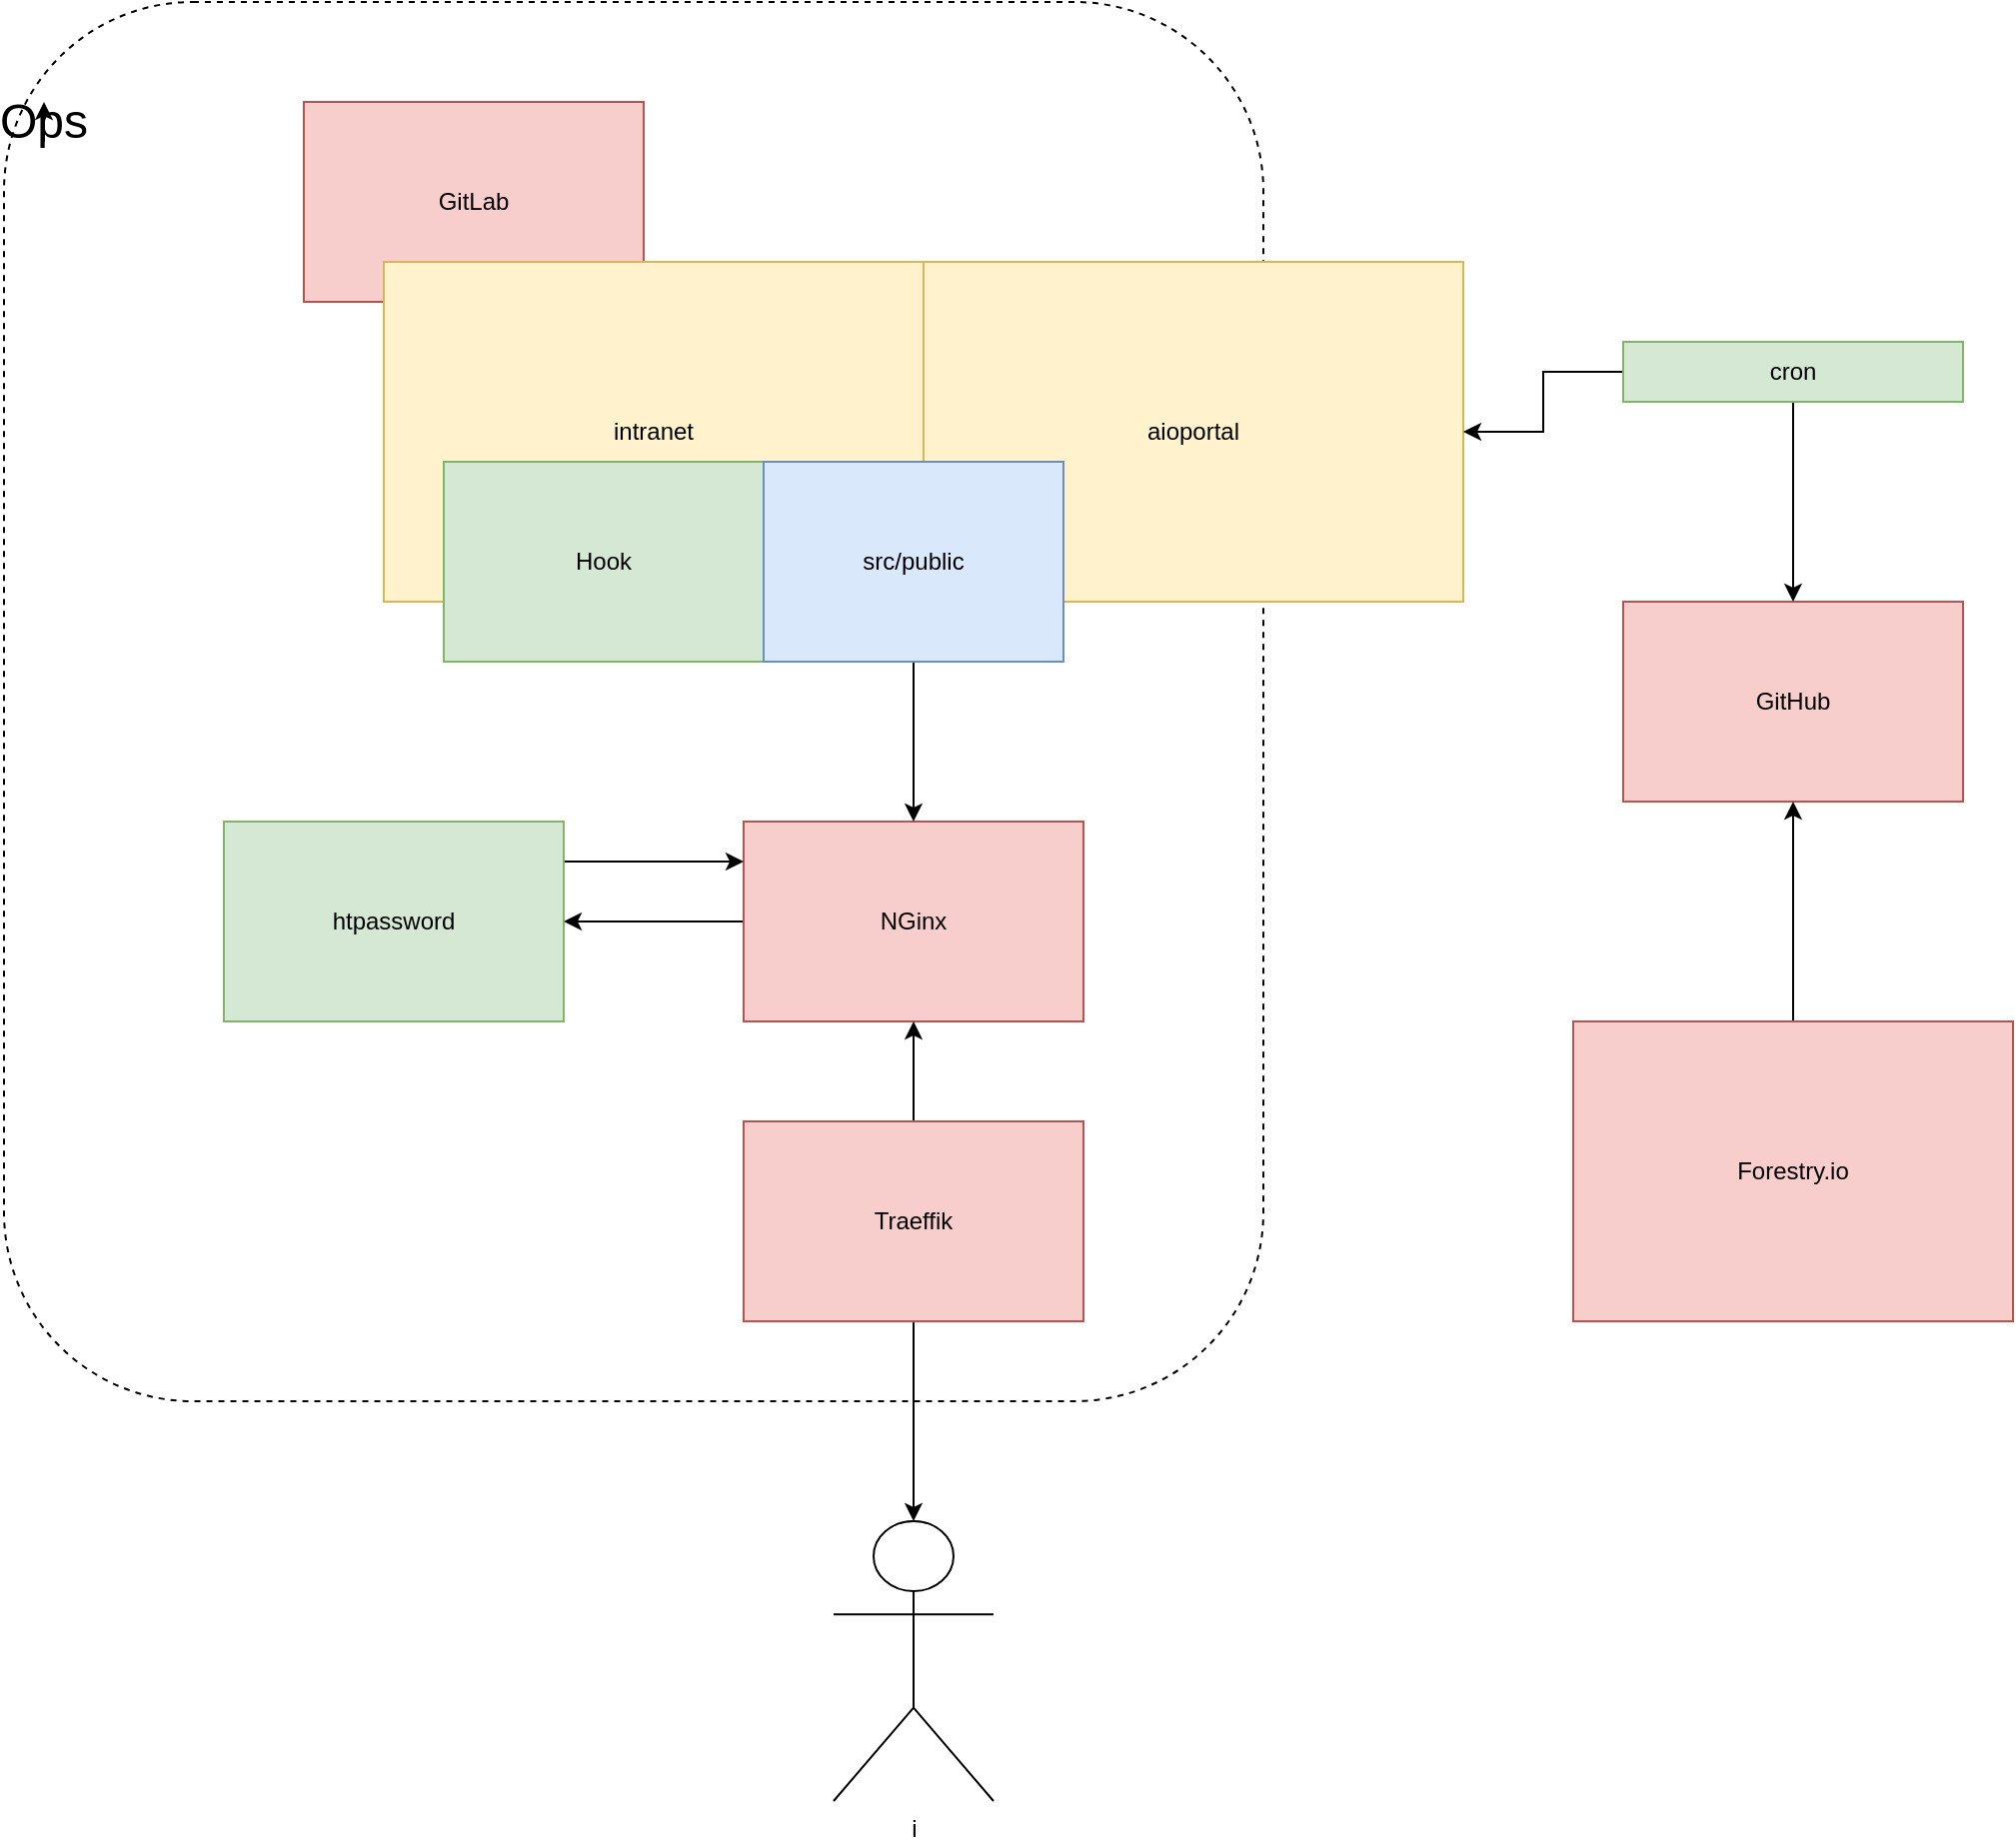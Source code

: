 <mxfile version="12.9.12" type="device"><diagram id="kFI83m1UgiJo3l-X5P93" name="Page-1"><mxGraphModel dx="2518" dy="901" grid="1" gridSize="10" guides="1" tooltips="1" connect="1" arrows="1" fold="1" page="0" pageScale="1" pageWidth="827" pageHeight="1169" math="0" shadow="0"><root><mxCell id="0"/><mxCell id="1" parent="0"/><mxCell id="tLuA8GKPVR6Nv5WRZFCS-28" value="" style="rounded=1;whiteSpace=wrap;html=1;dashed=1;gradientColor=none;" vertex="1" parent="1"><mxGeometry x="-590" y="310" width="630" height="700" as="geometry"/></mxCell><mxCell id="tLuA8GKPVR6Nv5WRZFCS-1" value="GitHub" style="rounded=0;whiteSpace=wrap;html=1;fillColor=#f8cecc;strokeColor=#b85450;" vertex="1" parent="1"><mxGeometry x="220" y="610" width="170" height="100" as="geometry"/></mxCell><mxCell id="tLuA8GKPVR6Nv5WRZFCS-35" style="edgeStyle=orthogonalEdgeStyle;rounded=0;orthogonalLoop=1;jettySize=auto;html=1;entryX=0.5;entryY=1;entryDx=0;entryDy=0;" edge="1" parent="1" source="tLuA8GKPVR6Nv5WRZFCS-2" target="tLuA8GKPVR6Nv5WRZFCS-1"><mxGeometry relative="1" as="geometry"/></mxCell><mxCell id="tLuA8GKPVR6Nv5WRZFCS-2" value="&lt;div&gt;Forestry.io&lt;/div&gt;" style="rounded=0;whiteSpace=wrap;html=1;fillColor=#f8cecc;strokeColor=#b85450;" vertex="1" parent="1"><mxGeometry x="195" y="820" width="220" height="150" as="geometry"/></mxCell><mxCell id="tLuA8GKPVR6Nv5WRZFCS-34" style="edgeStyle=orthogonalEdgeStyle;rounded=0;orthogonalLoop=1;jettySize=auto;html=1;entryX=1;entryY=0.5;entryDx=0;entryDy=0;" edge="1" parent="1" source="tLuA8GKPVR6Nv5WRZFCS-3" target="tLuA8GKPVR6Nv5WRZFCS-6"><mxGeometry relative="1" as="geometry"><Array as="points"><mxPoint x="-260" y="770"/><mxPoint x="-260" y="770"/></Array></mxGeometry></mxCell><mxCell id="tLuA8GKPVR6Nv5WRZFCS-3" value="NGinx" style="rounded=0;whiteSpace=wrap;html=1;fillColor=#f8cecc;strokeColor=#b85450;" vertex="1" parent="1"><mxGeometry x="-220" y="720" width="170" height="100" as="geometry"/></mxCell><mxCell id="tLuA8GKPVR6Nv5WRZFCS-24" style="edgeStyle=orthogonalEdgeStyle;rounded=0;orthogonalLoop=1;jettySize=auto;html=1;" edge="1" parent="1" source="tLuA8GKPVR6Nv5WRZFCS-4" target="tLuA8GKPVR6Nv5WRZFCS-19"><mxGeometry relative="1" as="geometry"/></mxCell><mxCell id="tLuA8GKPVR6Nv5WRZFCS-40" style="edgeStyle=orthogonalEdgeStyle;rounded=0;orthogonalLoop=1;jettySize=auto;html=1;entryX=0.5;entryY=1;entryDx=0;entryDy=0;fontSize=24;" edge="1" parent="1" source="tLuA8GKPVR6Nv5WRZFCS-4" target="tLuA8GKPVR6Nv5WRZFCS-3"><mxGeometry relative="1" as="geometry"/></mxCell><mxCell id="tLuA8GKPVR6Nv5WRZFCS-4" value="Traeffik" style="rounded=0;whiteSpace=wrap;html=1;fillColor=#f8cecc;strokeColor=#b85450;" vertex="1" parent="1"><mxGeometry x="-220" y="870" width="170" height="100" as="geometry"/></mxCell><mxCell id="tLuA8GKPVR6Nv5WRZFCS-33" style="edgeStyle=orthogonalEdgeStyle;rounded=0;orthogonalLoop=1;jettySize=auto;html=1;" edge="1" parent="1" source="tLuA8GKPVR6Nv5WRZFCS-6" target="tLuA8GKPVR6Nv5WRZFCS-3"><mxGeometry relative="1" as="geometry"><Array as="points"><mxPoint x="-260" y="740"/><mxPoint x="-260" y="740"/></Array></mxGeometry></mxCell><mxCell id="tLuA8GKPVR6Nv5WRZFCS-6" value="htpassword" style="rounded=0;whiteSpace=wrap;html=1;fillColor=#d5e8d4;strokeColor=#82b366;" vertex="1" parent="1"><mxGeometry x="-480" y="720" width="170" height="100" as="geometry"/></mxCell><mxCell id="tLuA8GKPVR6Nv5WRZFCS-9" value="GitLab" style="rounded=0;whiteSpace=wrap;html=1;fillColor=#f8cecc;strokeColor=#b85450;" vertex="1" parent="1"><mxGeometry x="-440" y="360" width="170" height="100" as="geometry"/></mxCell><mxCell id="tLuA8GKPVR6Nv5WRZFCS-11" value="aioportal" style="rounded=0;whiteSpace=wrap;html=1;fillColor=#fff2cc;strokeColor=#d6b656;" vertex="1" parent="1"><mxGeometry x="-130" y="440" width="270" height="170" as="geometry"/></mxCell><mxCell id="tLuA8GKPVR6Nv5WRZFCS-14" value="intranet" style="rounded=0;whiteSpace=wrap;html=1;fillColor=#fff2cc;strokeColor=#d6b656;" vertex="1" parent="1"><mxGeometry x="-400" y="440" width="270" height="170" as="geometry"/></mxCell><mxCell id="tLuA8GKPVR6Nv5WRZFCS-36" style="edgeStyle=orthogonalEdgeStyle;rounded=0;orthogonalLoop=1;jettySize=auto;html=1;" edge="1" parent="1" source="tLuA8GKPVR6Nv5WRZFCS-15" target="tLuA8GKPVR6Nv5WRZFCS-11"><mxGeometry relative="1" as="geometry"/></mxCell><mxCell id="tLuA8GKPVR6Nv5WRZFCS-37" style="edgeStyle=orthogonalEdgeStyle;rounded=0;orthogonalLoop=1;jettySize=auto;html=1;entryX=0.5;entryY=0;entryDx=0;entryDy=0;" edge="1" parent="1" source="tLuA8GKPVR6Nv5WRZFCS-15" target="tLuA8GKPVR6Nv5WRZFCS-1"><mxGeometry relative="1" as="geometry"/></mxCell><mxCell id="tLuA8GKPVR6Nv5WRZFCS-15" value="&lt;div&gt;cron&lt;/div&gt;" style="rounded=0;whiteSpace=wrap;html=1;fillColor=#d5e8d4;strokeColor=#82b366;" vertex="1" parent="1"><mxGeometry x="220" y="480" width="170" height="30" as="geometry"/></mxCell><mxCell id="tLuA8GKPVR6Nv5WRZFCS-16" value="Hook" style="rounded=0;whiteSpace=wrap;html=1;fillColor=#d5e8d4;strokeColor=#82b366;" vertex="1" parent="1"><mxGeometry x="-370" y="540" width="160" height="100" as="geometry"/></mxCell><mxCell id="tLuA8GKPVR6Nv5WRZFCS-19" value="i" style="shape=umlActor;verticalLabelPosition=bottom;labelBackgroundColor=#ffffff;verticalAlign=top;html=1;outlineConnect=0;" vertex="1" parent="1"><mxGeometry x="-175" y="1070" width="80" height="140" as="geometry"/></mxCell><mxCell id="tLuA8GKPVR6Nv5WRZFCS-32" style="edgeStyle=orthogonalEdgeStyle;rounded=0;orthogonalLoop=1;jettySize=auto;html=1;entryX=0.5;entryY=0;entryDx=0;entryDy=0;" edge="1" parent="1" source="tLuA8GKPVR6Nv5WRZFCS-31" target="tLuA8GKPVR6Nv5WRZFCS-3"><mxGeometry relative="1" as="geometry"/></mxCell><mxCell id="tLuA8GKPVR6Nv5WRZFCS-31" value="src/public" style="rounded=0;whiteSpace=wrap;html=1;fillColor=#dae8fc;strokeColor=#6c8ebf;" vertex="1" parent="1"><mxGeometry x="-210" y="540" width="150" height="100" as="geometry"/></mxCell><mxCell id="tLuA8GKPVR6Nv5WRZFCS-38" value="Ops" style="text;html=1;strokeColor=none;fillColor=none;align=center;verticalAlign=middle;whiteSpace=wrap;rounded=0;dashed=1;fontSize=24;" vertex="1" parent="1"><mxGeometry x="-590" y="360" width="40" height="20" as="geometry"/></mxCell><mxCell id="tLuA8GKPVR6Nv5WRZFCS-39" style="edgeStyle=orthogonalEdgeStyle;rounded=0;orthogonalLoop=1;jettySize=auto;html=1;exitX=0.5;exitY=1;exitDx=0;exitDy=0;entryX=0.5;entryY=0;entryDx=0;entryDy=0;fontSize=24;" edge="1" parent="1" source="tLuA8GKPVR6Nv5WRZFCS-38" target="tLuA8GKPVR6Nv5WRZFCS-38"><mxGeometry relative="1" as="geometry"/></mxCell></root></mxGraphModel></diagram></mxfile>